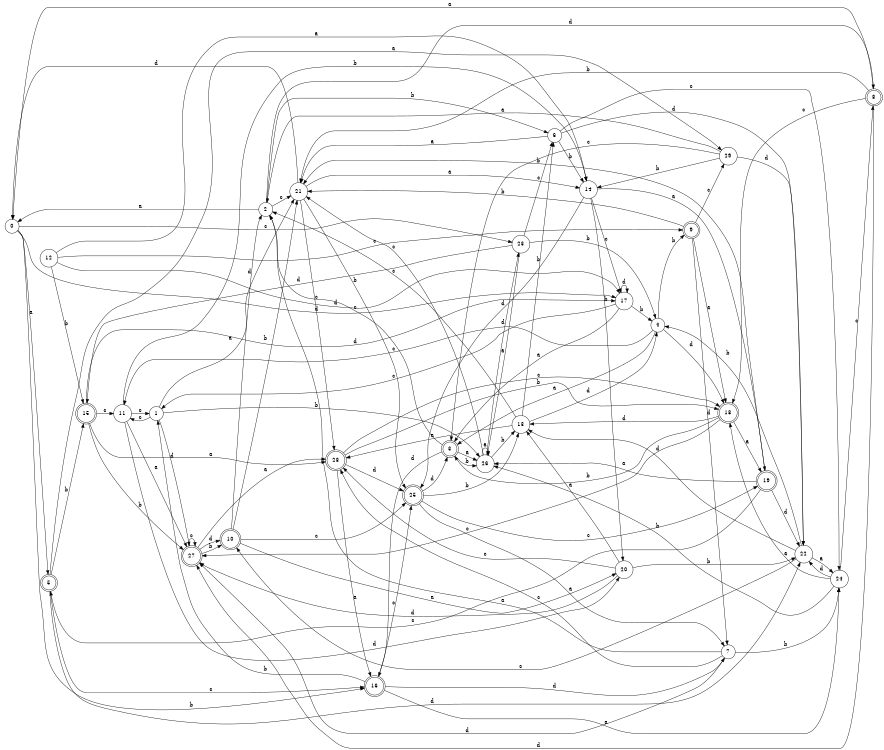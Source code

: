 digraph n24_9 {
__start0 [label="" shape="none"];

rankdir=LR;
size="8,5";

s0 [style="filled", color="black", fillcolor="white" shape="circle", label="0"];
s1 [style="filled", color="black", fillcolor="white" shape="circle", label="1"];
s2 [style="filled", color="black", fillcolor="white" shape="circle", label="2"];
s3 [style="rounded,filled", color="black", fillcolor="white" shape="doublecircle", label="3"];
s4 [style="filled", color="black", fillcolor="white" shape="circle", label="4"];
s5 [style="rounded,filled", color="black", fillcolor="white" shape="doublecircle", label="5"];
s6 [style="filled", color="black", fillcolor="white" shape="circle", label="6"];
s7 [style="filled", color="black", fillcolor="white" shape="circle", label="7"];
s8 [style="rounded,filled", color="black", fillcolor="white" shape="doublecircle", label="8"];
s9 [style="rounded,filled", color="black", fillcolor="white" shape="doublecircle", label="9"];
s10 [style="rounded,filled", color="black", fillcolor="white" shape="doublecircle", label="10"];
s11 [style="filled", color="black", fillcolor="white" shape="circle", label="11"];
s12 [style="filled", color="black", fillcolor="white" shape="circle", label="12"];
s13 [style="filled", color="black", fillcolor="white" shape="circle", label="13"];
s14 [style="filled", color="black", fillcolor="white" shape="circle", label="14"];
s15 [style="rounded,filled", color="black", fillcolor="white" shape="doublecircle", label="15"];
s16 [style="rounded,filled", color="black", fillcolor="white" shape="doublecircle", label="16"];
s17 [style="filled", color="black", fillcolor="white" shape="circle", label="17"];
s18 [style="rounded,filled", color="black", fillcolor="white" shape="doublecircle", label="18"];
s19 [style="rounded,filled", color="black", fillcolor="white" shape="doublecircle", label="19"];
s20 [style="filled", color="black", fillcolor="white" shape="circle", label="20"];
s21 [style="filled", color="black", fillcolor="white" shape="circle", label="21"];
s22 [style="filled", color="black", fillcolor="white" shape="circle", label="22"];
s23 [style="filled", color="black", fillcolor="white" shape="circle", label="23"];
s24 [style="filled", color="black", fillcolor="white" shape="circle", label="24"];
s25 [style="rounded,filled", color="black", fillcolor="white" shape="doublecircle", label="25"];
s26 [style="filled", color="black", fillcolor="white" shape="circle", label="26"];
s27 [style="rounded,filled", color="black", fillcolor="white" shape="doublecircle", label="27"];
s28 [style="rounded,filled", color="black", fillcolor="white" shape="doublecircle", label="28"];
s29 [style="filled", color="black", fillcolor="white" shape="circle", label="29"];
s0 -> s5 [label="a"];
s0 -> s16 [label="b"];
s0 -> s23 [label="c"];
s0 -> s17 [label="d"];
s1 -> s21 [label="a"];
s1 -> s26 [label="b"];
s1 -> s11 [label="c"];
s1 -> s27 [label="d"];
s2 -> s0 [label="a"];
s2 -> s6 [label="b"];
s2 -> s21 [label="c"];
s2 -> s8 [label="d"];
s3 -> s26 [label="a"];
s3 -> s26 [label="b"];
s3 -> s2 [label="c"];
s3 -> s16 [label="d"];
s4 -> s3 [label="a"];
s4 -> s9 [label="b"];
s4 -> s11 [label="c"];
s4 -> s18 [label="d"];
s5 -> s29 [label="a"];
s5 -> s15 [label="b"];
s5 -> s16 [label="c"];
s5 -> s22 [label="d"];
s6 -> s21 [label="a"];
s6 -> s14 [label="b"];
s6 -> s24 [label="c"];
s6 -> s22 [label="d"];
s7 -> s2 [label="a"];
s7 -> s24 [label="b"];
s7 -> s28 [label="c"];
s7 -> s27 [label="d"];
s8 -> s0 [label="a"];
s8 -> s21 [label="b"];
s8 -> s18 [label="c"];
s8 -> s27 [label="d"];
s9 -> s18 [label="a"];
s9 -> s21 [label="b"];
s9 -> s29 [label="c"];
s9 -> s7 [label="d"];
s10 -> s20 [label="a"];
s10 -> s21 [label="b"];
s10 -> s25 [label="c"];
s10 -> s2 [label="d"];
s11 -> s27 [label="a"];
s11 -> s14 [label="b"];
s11 -> s1 [label="c"];
s11 -> s20 [label="d"];
s12 -> s14 [label="a"];
s12 -> s15 [label="b"];
s12 -> s9 [label="c"];
s12 -> s17 [label="d"];
s13 -> s28 [label="a"];
s13 -> s6 [label="b"];
s13 -> s2 [label="c"];
s13 -> s4 [label="d"];
s14 -> s19 [label="a"];
s14 -> s20 [label="b"];
s14 -> s17 [label="c"];
s14 -> s25 [label="d"];
s15 -> s28 [label="a"];
s15 -> s27 [label="b"];
s15 -> s11 [label="c"];
s15 -> s17 [label="d"];
s16 -> s24 [label="a"];
s16 -> s1 [label="b"];
s16 -> s25 [label="c"];
s16 -> s7 [label="d"];
s17 -> s3 [label="a"];
s17 -> s4 [label="b"];
s17 -> s1 [label="c"];
s17 -> s17 [label="d"];
s18 -> s19 [label="a"];
s18 -> s3 [label="b"];
s18 -> s27 [label="c"];
s18 -> s13 [label="d"];
s19 -> s26 [label="a"];
s19 -> s21 [label="b"];
s19 -> s5 [label="c"];
s19 -> s22 [label="d"];
s20 -> s13 [label="a"];
s20 -> s22 [label="b"];
s20 -> s28 [label="c"];
s20 -> s27 [label="d"];
s21 -> s14 [label="a"];
s21 -> s25 [label="b"];
s21 -> s28 [label="c"];
s21 -> s0 [label="d"];
s22 -> s24 [label="a"];
s22 -> s4 [label="b"];
s22 -> s10 [label="c"];
s22 -> s13 [label="d"];
s23 -> s26 [label="a"];
s23 -> s4 [label="b"];
s23 -> s6 [label="c"];
s23 -> s15 [label="d"];
s24 -> s18 [label="a"];
s24 -> s26 [label="b"];
s24 -> s8 [label="c"];
s24 -> s22 [label="d"];
s25 -> s7 [label="a"];
s25 -> s13 [label="b"];
s25 -> s19 [label="c"];
s25 -> s3 [label="d"];
s26 -> s26 [label="a"];
s26 -> s13 [label="b"];
s26 -> s21 [label="c"];
s26 -> s23 [label="d"];
s27 -> s28 [label="a"];
s27 -> s10 [label="b"];
s27 -> s27 [label="c"];
s27 -> s10 [label="d"];
s28 -> s16 [label="a"];
s28 -> s18 [label="b"];
s28 -> s18 [label="c"];
s28 -> s25 [label="d"];
s29 -> s2 [label="a"];
s29 -> s14 [label="b"];
s29 -> s3 [label="c"];
s29 -> s22 [label="d"];

}